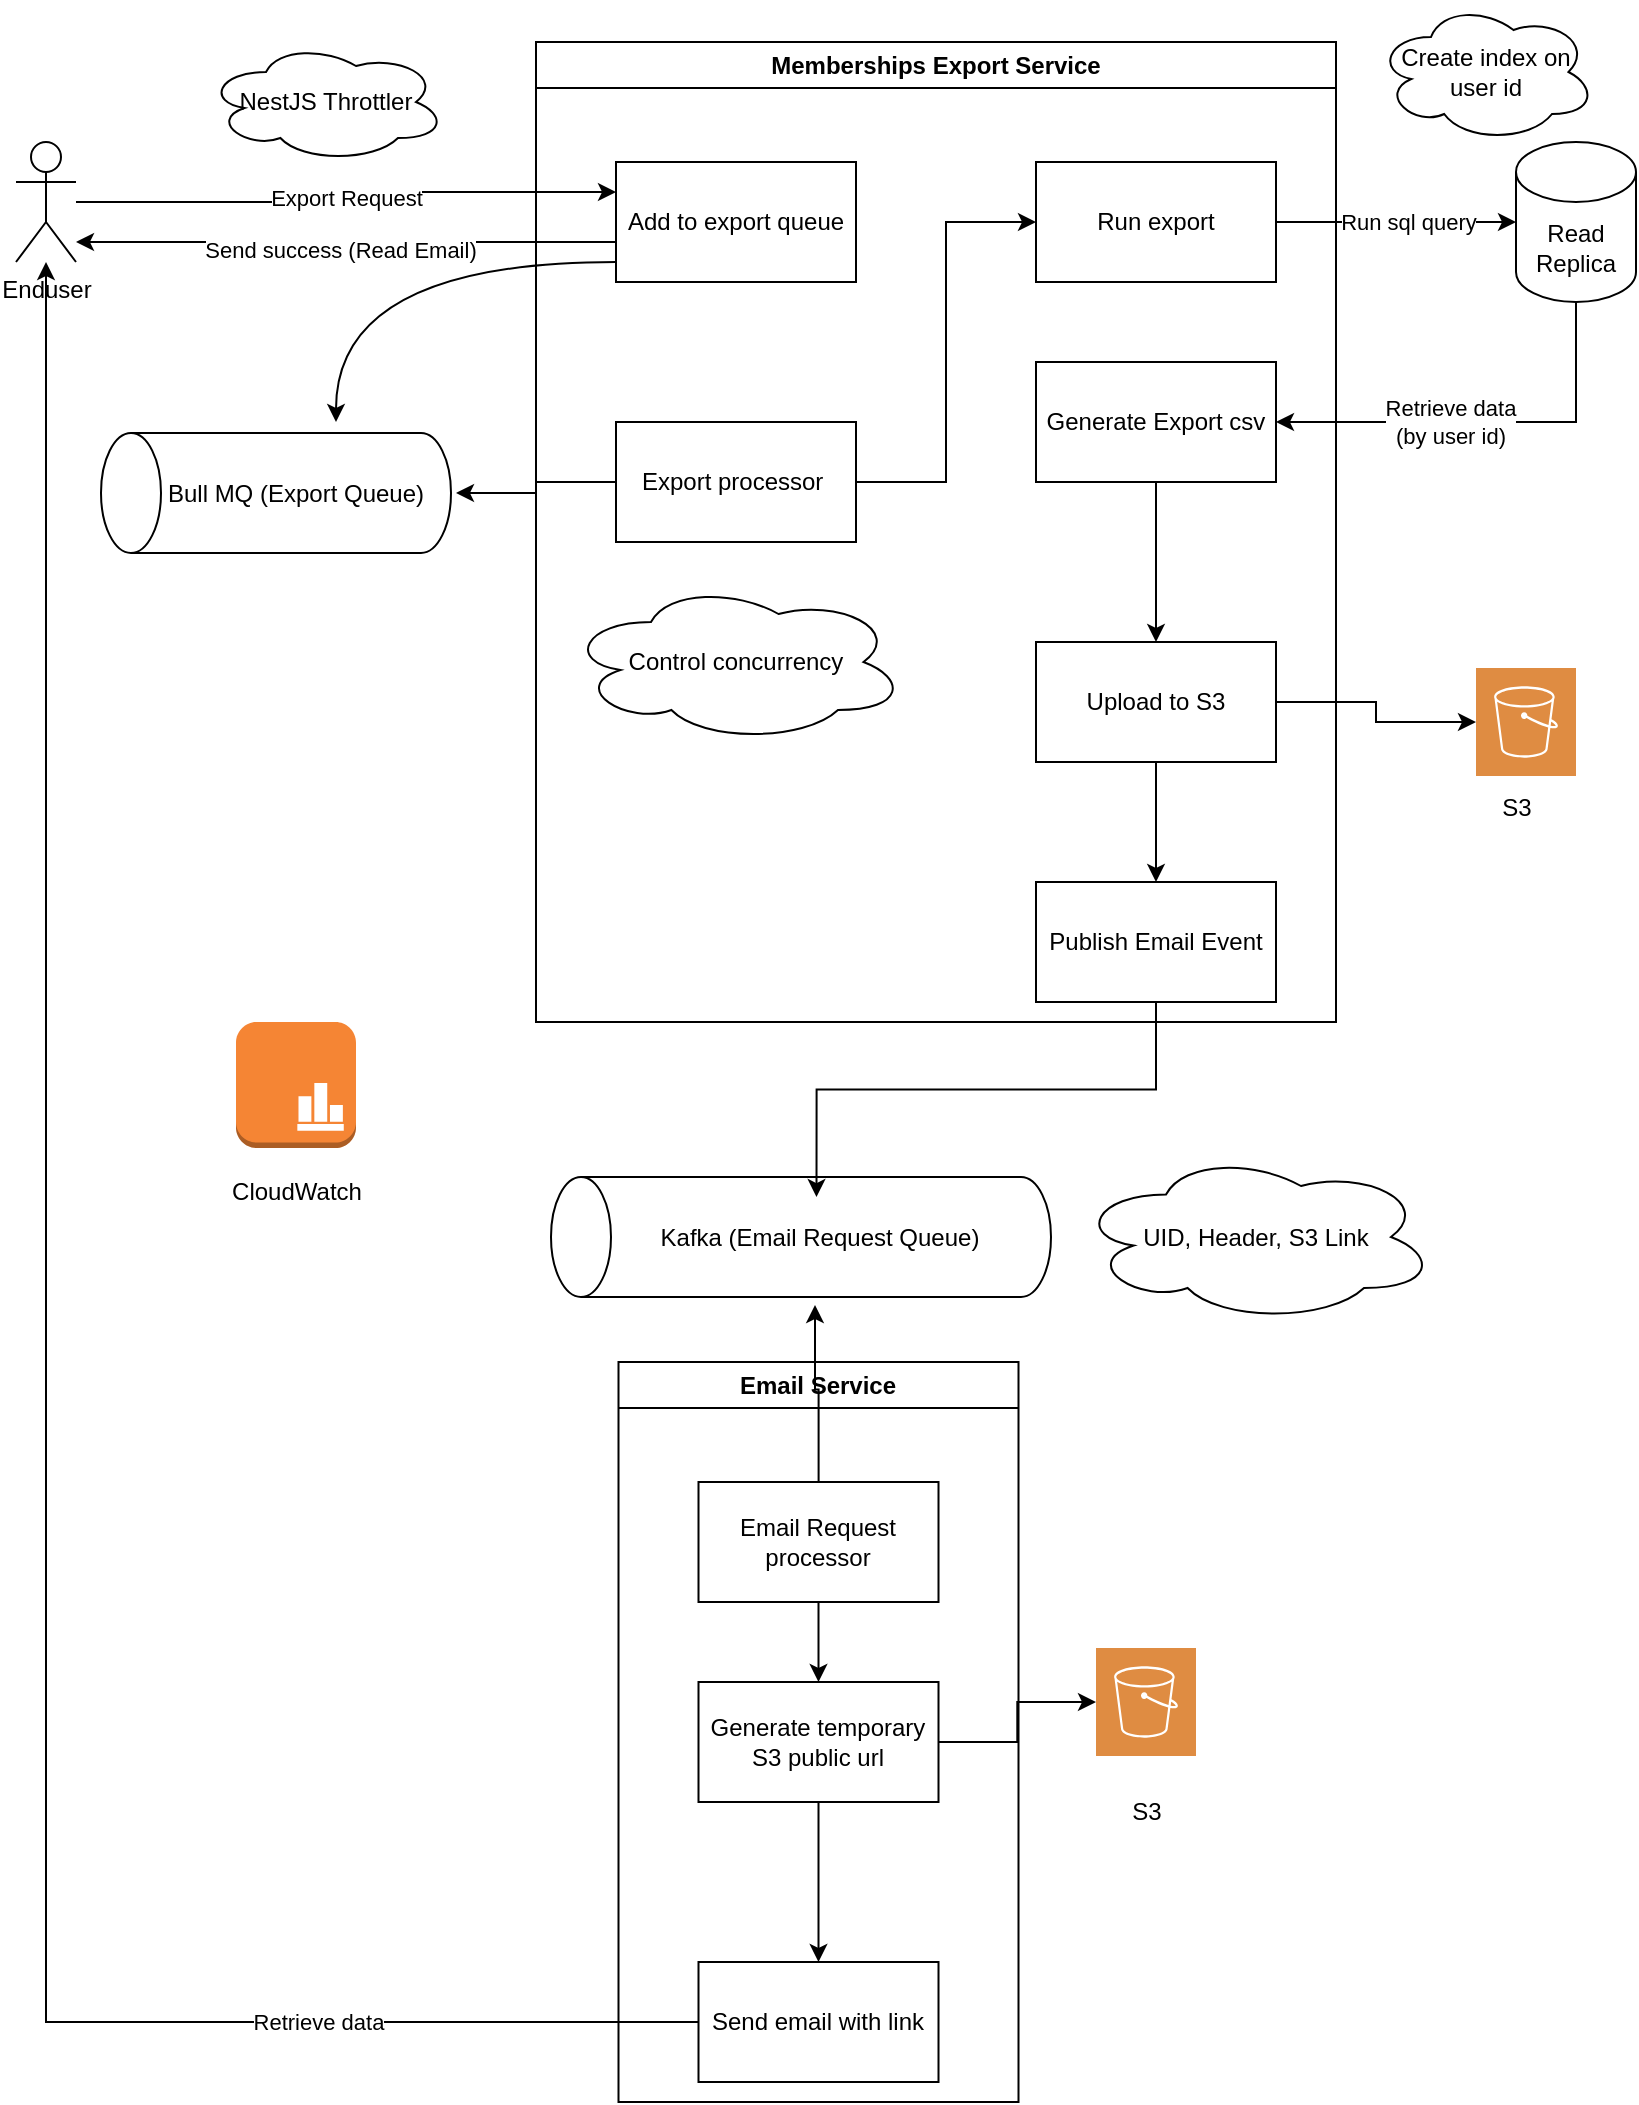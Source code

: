 <mxfile version="27.1.5">
  <diagram name="Page-1" id="jxJpjufu3x6XcI56HUoW">
    <mxGraphModel dx="1418" dy="794" grid="1" gridSize="10" guides="1" tooltips="1" connect="1" arrows="1" fold="1" page="1" pageScale="1" pageWidth="850" pageHeight="1100" math="0" shadow="0">
      <root>
        <mxCell id="0" />
        <mxCell id="1" parent="0" />
        <mxCell id="Xm_-t8C4Ap72i61oew-w-2" value="Export Request" style="edgeStyle=orthogonalEdgeStyle;rounded=0;orthogonalLoop=1;jettySize=auto;html=1;entryX=0;entryY=0.25;entryDx=0;entryDy=0;" parent="1" source="Xm_-t8C4Ap72i61oew-w-3" target="Xm_-t8C4Ap72i61oew-w-14" edge="1">
          <mxGeometry relative="1" as="geometry">
            <mxPoint x="360" y="100" as="targetPoint" />
            <mxPoint as="offset" />
          </mxGeometry>
        </mxCell>
        <mxCell id="Xm_-t8C4Ap72i61oew-w-3" value="Enduser&lt;div&gt;&lt;br&gt;&lt;/div&gt;" style="shape=umlActor;verticalLabelPosition=bottom;verticalAlign=top;html=1;outlineConnect=0;" parent="1" vertex="1">
          <mxGeometry x="20" y="70" width="30" height="60" as="geometry" />
        </mxCell>
        <mxCell id="Xm_-t8C4Ap72i61oew-w-4" style="edgeStyle=orthogonalEdgeStyle;rounded=0;orthogonalLoop=1;jettySize=auto;html=1;entryX=1;entryY=0.5;entryDx=0;entryDy=0;exitX=0.5;exitY=1;exitDx=0;exitDy=0;exitPerimeter=0;" parent="1" source="Xm_-t8C4Ap72i61oew-w-6" target="Xm_-t8C4Ap72i61oew-w-10" edge="1">
          <mxGeometry relative="1" as="geometry">
            <mxPoint x="650.0" y="280.0" as="targetPoint" />
            <Array as="points">
              <mxPoint x="800" y="160" />
              <mxPoint x="800" y="220" />
            </Array>
            <mxPoint x="790.0" y="220.0" as="sourcePoint" />
          </mxGeometry>
        </mxCell>
        <mxCell id="Xm_-t8C4Ap72i61oew-w-5" value="Retrieve data&lt;div&gt;(by user id)&lt;/div&gt;" style="edgeLabel;html=1;align=center;verticalAlign=middle;resizable=0;points=[];" parent="Xm_-t8C4Ap72i61oew-w-4" vertex="1" connectable="0">
          <mxGeometry x="0.317" y="3" relative="1" as="geometry">
            <mxPoint x="15" y="-3" as="offset" />
          </mxGeometry>
        </mxCell>
        <mxCell id="Xm_-t8C4Ap72i61oew-w-6" value="Read Replica" style="shape=cylinder3;whiteSpace=wrap;html=1;boundedLbl=1;backgroundOutline=1;size=15;" parent="1" vertex="1">
          <mxGeometry x="770" y="70" width="60" height="80" as="geometry" />
        </mxCell>
        <mxCell id="Xm_-t8C4Ap72i61oew-w-7" value="Memberships Export Service" style="swimlane;whiteSpace=wrap;html=1;" parent="1" vertex="1">
          <mxGeometry x="280" y="20" width="400" height="490" as="geometry" />
        </mxCell>
        <mxCell id="Xm_-t8C4Ap72i61oew-w-8" value="Run export" style="rounded=0;whiteSpace=wrap;html=1;" parent="Xm_-t8C4Ap72i61oew-w-7" vertex="1">
          <mxGeometry x="250" y="60" width="120" height="60" as="geometry" />
        </mxCell>
        <mxCell id="Xm_-t8C4Ap72i61oew-w-9" value="" style="edgeStyle=orthogonalEdgeStyle;rounded=0;orthogonalLoop=1;jettySize=auto;html=1;" parent="Xm_-t8C4Ap72i61oew-w-7" source="Xm_-t8C4Ap72i61oew-w-10" target="Xm_-t8C4Ap72i61oew-w-12" edge="1">
          <mxGeometry relative="1" as="geometry" />
        </mxCell>
        <mxCell id="Xm_-t8C4Ap72i61oew-w-10" value="Generate Export csv" style="rounded=0;whiteSpace=wrap;html=1;" parent="Xm_-t8C4Ap72i61oew-w-7" vertex="1">
          <mxGeometry x="250" y="160" width="120" height="60" as="geometry" />
        </mxCell>
        <mxCell id="Xm_-t8C4Ap72i61oew-w-11" style="edgeStyle=orthogonalEdgeStyle;rounded=0;orthogonalLoop=1;jettySize=auto;html=1;" parent="Xm_-t8C4Ap72i61oew-w-7" source="Xm_-t8C4Ap72i61oew-w-12" edge="1">
          <mxGeometry relative="1" as="geometry">
            <mxPoint x="310" y="420" as="targetPoint" />
          </mxGeometry>
        </mxCell>
        <mxCell id="Xm_-t8C4Ap72i61oew-w-12" value="Upload to S3" style="whiteSpace=wrap;html=1;rounded=0;" parent="Xm_-t8C4Ap72i61oew-w-7" vertex="1">
          <mxGeometry x="250" y="300" width="120" height="60" as="geometry" />
        </mxCell>
        <mxCell id="Xm_-t8C4Ap72i61oew-w-13" value="Publish Email Event" style="whiteSpace=wrap;html=1;rounded=0;" parent="Xm_-t8C4Ap72i61oew-w-7" vertex="1">
          <mxGeometry x="250" y="420" width="120" height="60" as="geometry" />
        </mxCell>
        <mxCell id="Xm_-t8C4Ap72i61oew-w-14" value="Add to export queue" style="rounded=0;whiteSpace=wrap;html=1;" parent="Xm_-t8C4Ap72i61oew-w-7" vertex="1">
          <mxGeometry x="40" y="60" width="120" height="60" as="geometry" />
        </mxCell>
        <mxCell id="Xm_-t8C4Ap72i61oew-w-15" style="edgeStyle=orthogonalEdgeStyle;rounded=0;orthogonalLoop=1;jettySize=auto;html=1;entryX=0;entryY=0.5;entryDx=0;entryDy=0;" parent="Xm_-t8C4Ap72i61oew-w-7" source="Xm_-t8C4Ap72i61oew-w-16" target="Xm_-t8C4Ap72i61oew-w-8" edge="1">
          <mxGeometry relative="1" as="geometry" />
        </mxCell>
        <mxCell id="Xm_-t8C4Ap72i61oew-w-16" value="Export processor&amp;nbsp;" style="rounded=0;whiteSpace=wrap;html=1;" parent="Xm_-t8C4Ap72i61oew-w-7" vertex="1">
          <mxGeometry x="40" y="190" width="120" height="60" as="geometry" />
        </mxCell>
        <mxCell id="Xm_-t8C4Ap72i61oew-w-17" value="Control concurrency" style="ellipse;shape=cloud;whiteSpace=wrap;html=1;" parent="Xm_-t8C4Ap72i61oew-w-7" vertex="1">
          <mxGeometry x="15" y="270" width="170" height="80" as="geometry" />
        </mxCell>
        <mxCell id="Xm_-t8C4Ap72i61oew-w-18" style="edgeStyle=orthogonalEdgeStyle;rounded=0;orthogonalLoop=1;jettySize=auto;html=1;" parent="1" source="Xm_-t8C4Ap72i61oew-w-8" target="Xm_-t8C4Ap72i61oew-w-6" edge="1">
          <mxGeometry relative="1" as="geometry" />
        </mxCell>
        <mxCell id="Xm_-t8C4Ap72i61oew-w-19" value="Run sql query" style="edgeLabel;html=1;align=center;verticalAlign=middle;resizable=0;points=[];" parent="Xm_-t8C4Ap72i61oew-w-18" vertex="1" connectable="0">
          <mxGeometry x="-0.194" y="-2" relative="1" as="geometry">
            <mxPoint x="17" y="-2" as="offset" />
          </mxGeometry>
        </mxCell>
        <mxCell id="Xm_-t8C4Ap72i61oew-w-20" style="edgeStyle=orthogonalEdgeStyle;rounded=0;orthogonalLoop=1;jettySize=auto;html=1;" parent="1" source="Xm_-t8C4Ap72i61oew-w-14" target="Xm_-t8C4Ap72i61oew-w-3" edge="1">
          <mxGeometry relative="1" as="geometry">
            <Array as="points">
              <mxPoint x="180" y="120" />
              <mxPoint x="180" y="120" />
            </Array>
            <mxPoint x="450" y="130" as="sourcePoint" />
          </mxGeometry>
        </mxCell>
        <mxCell id="Xm_-t8C4Ap72i61oew-w-21" value="Send success (Read Email)" style="edgeLabel;html=1;align=center;verticalAlign=middle;resizable=0;points=[];" parent="Xm_-t8C4Ap72i61oew-w-20" vertex="1" connectable="0">
          <mxGeometry x="0.027" y="4" relative="1" as="geometry">
            <mxPoint as="offset" />
          </mxGeometry>
        </mxCell>
        <mxCell id="Xm_-t8C4Ap72i61oew-w-22" value="Create index on user id" style="ellipse;shape=cloud;whiteSpace=wrap;html=1;" parent="1" vertex="1">
          <mxGeometry x="700" width="110" height="70" as="geometry" />
        </mxCell>
        <mxCell id="Xm_-t8C4Ap72i61oew-w-23" value="" style="sketch=0;pointerEvents=1;shadow=0;dashed=0;html=1;strokeColor=none;fillColor=#DF8C42;labelPosition=center;verticalLabelPosition=bottom;verticalAlign=top;align=center;outlineConnect=0;shape=mxgraph.veeam2.aws_s3;" parent="1" vertex="1">
          <mxGeometry x="750" y="333" width="50" height="54" as="geometry" />
        </mxCell>
        <mxCell id="Xm_-t8C4Ap72i61oew-w-24" style="edgeStyle=orthogonalEdgeStyle;rounded=0;orthogonalLoop=1;jettySize=auto;html=1;" parent="1" source="Xm_-t8C4Ap72i61oew-w-12" target="Xm_-t8C4Ap72i61oew-w-23" edge="1">
          <mxGeometry relative="1" as="geometry" />
        </mxCell>
        <mxCell id="Xm_-t8C4Ap72i61oew-w-25" value="Email Service" style="swimlane;whiteSpace=wrap;html=1;" parent="1" vertex="1">
          <mxGeometry x="321.25" y="680" width="200" height="370" as="geometry" />
        </mxCell>
        <mxCell id="Xm_-t8C4Ap72i61oew-w-26" value="Email Request processor" style="rounded=0;whiteSpace=wrap;html=1;" parent="Xm_-t8C4Ap72i61oew-w-25" vertex="1">
          <mxGeometry x="40" y="60" width="120" height="60" as="geometry" />
        </mxCell>
        <mxCell id="Xm_-t8C4Ap72i61oew-w-27" style="edgeStyle=orthogonalEdgeStyle;rounded=0;orthogonalLoop=1;jettySize=auto;html=1;entryX=0.5;entryY=0;entryDx=0;entryDy=0;" parent="Xm_-t8C4Ap72i61oew-w-25" source="Xm_-t8C4Ap72i61oew-w-28" target="Xm_-t8C4Ap72i61oew-w-29" edge="1">
          <mxGeometry relative="1" as="geometry">
            <mxPoint x="100" y="420" as="targetPoint" />
          </mxGeometry>
        </mxCell>
        <mxCell id="Xm_-t8C4Ap72i61oew-w-28" value="Generate temporary S3 public url" style="whiteSpace=wrap;html=1;rounded=0;" parent="Xm_-t8C4Ap72i61oew-w-25" vertex="1">
          <mxGeometry x="40" y="160" width="120" height="60" as="geometry" />
        </mxCell>
        <mxCell id="Xm_-t8C4Ap72i61oew-w-29" value="Send email with link" style="whiteSpace=wrap;html=1;rounded=0;" parent="Xm_-t8C4Ap72i61oew-w-25" vertex="1">
          <mxGeometry x="40" y="300" width="120" height="60" as="geometry" />
        </mxCell>
        <mxCell id="Xm_-t8C4Ap72i61oew-w-30" style="edgeStyle=orthogonalEdgeStyle;rounded=0;orthogonalLoop=1;jettySize=auto;html=1;exitX=0.5;exitY=1;exitDx=0;exitDy=0;entryX=0.5;entryY=0;entryDx=0;entryDy=0;" parent="Xm_-t8C4Ap72i61oew-w-25" source="Xm_-t8C4Ap72i61oew-w-26" target="Xm_-t8C4Ap72i61oew-w-28" edge="1">
          <mxGeometry relative="1" as="geometry">
            <mxPoint x="99.75" y="150" as="targetPoint" />
            <mxPoint x="100" y="130" as="sourcePoint" />
          </mxGeometry>
        </mxCell>
        <mxCell id="Xm_-t8C4Ap72i61oew-w-31" value="" style="shape=cylinder3;whiteSpace=wrap;html=1;boundedLbl=1;backgroundOutline=1;size=15;rotation=-90;" parent="1" vertex="1">
          <mxGeometry x="382.5" y="492.5" width="60" height="250" as="geometry" />
        </mxCell>
        <mxCell id="Xm_-t8C4Ap72i61oew-w-32" value="Kafka (Email Request Queue)" style="text;html=1;align=center;verticalAlign=middle;whiteSpace=wrap;rounded=0;" parent="1" vertex="1">
          <mxGeometry x="332.5" y="602.5" width="177.5" height="30" as="geometry" />
        </mxCell>
        <mxCell id="Xm_-t8C4Ap72i61oew-w-33" style="edgeStyle=orthogonalEdgeStyle;rounded=0;orthogonalLoop=1;jettySize=auto;html=1;entryX=0.833;entryY=0.531;entryDx=0;entryDy=0;entryPerimeter=0;" parent="1" source="Xm_-t8C4Ap72i61oew-w-13" target="Xm_-t8C4Ap72i61oew-w-31" edge="1">
          <mxGeometry relative="1" as="geometry" />
        </mxCell>
        <mxCell id="Xm_-t8C4Ap72i61oew-w-34" style="edgeStyle=orthogonalEdgeStyle;rounded=0;orthogonalLoop=1;jettySize=auto;html=1;entryX=-0.067;entryY=0.528;entryDx=0;entryDy=0;entryPerimeter=0;" parent="1" source="Xm_-t8C4Ap72i61oew-w-26" target="Xm_-t8C4Ap72i61oew-w-31" edge="1">
          <mxGeometry relative="1" as="geometry" />
        </mxCell>
        <mxCell id="Xm_-t8C4Ap72i61oew-w-35" value="" style="sketch=0;pointerEvents=1;shadow=0;dashed=0;html=1;strokeColor=none;fillColor=#DF8C42;labelPosition=center;verticalLabelPosition=bottom;verticalAlign=top;align=center;outlineConnect=0;shape=mxgraph.veeam2.aws_s3;" parent="1" vertex="1">
          <mxGeometry x="560" y="823" width="50" height="54" as="geometry" />
        </mxCell>
        <mxCell id="Xm_-t8C4Ap72i61oew-w-36" style="edgeStyle=orthogonalEdgeStyle;rounded=0;orthogonalLoop=1;jettySize=auto;html=1;" parent="1" source="Xm_-t8C4Ap72i61oew-w-28" target="Xm_-t8C4Ap72i61oew-w-35" edge="1">
          <mxGeometry relative="1" as="geometry" />
        </mxCell>
        <mxCell id="Xm_-t8C4Ap72i61oew-w-37" style="edgeStyle=orthogonalEdgeStyle;rounded=0;orthogonalLoop=1;jettySize=auto;html=1;" parent="1" source="Xm_-t8C4Ap72i61oew-w-29" target="Xm_-t8C4Ap72i61oew-w-3" edge="1">
          <mxGeometry relative="1" as="geometry" />
        </mxCell>
        <mxCell id="Xm_-t8C4Ap72i61oew-w-38" value="Retrieve data" style="edgeLabel;html=1;align=center;verticalAlign=middle;resizable=0;points=[];" parent="Xm_-t8C4Ap72i61oew-w-37" vertex="1" connectable="0">
          <mxGeometry x="-0.826" y="-1" relative="1" as="geometry">
            <mxPoint x="-86" y="1" as="offset" />
          </mxGeometry>
        </mxCell>
        <mxCell id="Xm_-t8C4Ap72i61oew-w-39" value="NestJS Throttler" style="ellipse;shape=cloud;whiteSpace=wrap;html=1;" parent="1" vertex="1">
          <mxGeometry x="115" y="20" width="120" height="60" as="geometry" />
        </mxCell>
        <mxCell id="Xm_-t8C4Ap72i61oew-w-40" value="UID, Header, S3 Link" style="ellipse;shape=cloud;whiteSpace=wrap;html=1;" parent="1" vertex="1">
          <mxGeometry x="550" y="575" width="180" height="85" as="geometry" />
        </mxCell>
        <mxCell id="Xm_-t8C4Ap72i61oew-w-41" value="" style="shape=cylinder3;whiteSpace=wrap;html=1;boundedLbl=1;backgroundOutline=1;size=15;rotation=-90;" parent="1" vertex="1">
          <mxGeometry x="120" y="158" width="60" height="175" as="geometry" />
        </mxCell>
        <mxCell id="Xm_-t8C4Ap72i61oew-w-42" value="Bull MQ (Export Queue)" style="text;html=1;align=center;verticalAlign=middle;whiteSpace=wrap;rounded=0;" parent="1" vertex="1">
          <mxGeometry x="80" y="230.5" width="160" height="30" as="geometry" />
        </mxCell>
        <mxCell id="Xm_-t8C4Ap72i61oew-w-43" style="edgeStyle=orthogonalEdgeStyle;rounded=0;orthogonalLoop=1;jettySize=auto;html=1;curved=1;" parent="1" source="Xm_-t8C4Ap72i61oew-w-14" edge="1">
          <mxGeometry relative="1" as="geometry">
            <mxPoint x="180" y="210" as="targetPoint" />
            <Array as="points">
              <mxPoint x="180" y="130" />
            </Array>
          </mxGeometry>
        </mxCell>
        <mxCell id="Xm_-t8C4Ap72i61oew-w-44" style="edgeStyle=orthogonalEdgeStyle;rounded=0;orthogonalLoop=1;jettySize=auto;html=1;" parent="1" source="Xm_-t8C4Ap72i61oew-w-16" target="Xm_-t8C4Ap72i61oew-w-42" edge="1">
          <mxGeometry relative="1" as="geometry" />
        </mxCell>
        <mxCell id="Xm_-t8C4Ap72i61oew-w-45" value="" style="outlineConnect=0;dashed=0;verticalLabelPosition=bottom;verticalAlign=top;align=center;html=1;shape=mxgraph.aws3.instance_with_cloudwatch;fillColor=#F58534;gradientColor=none;" parent="1" vertex="1">
          <mxGeometry x="130" y="510" width="60" height="63" as="geometry" />
        </mxCell>
        <mxCell id="Xm_-t8C4Ap72i61oew-w-46" value="CloudWatch" style="text;html=1;align=center;verticalAlign=middle;resizable=0;points=[];autosize=1;strokeColor=none;fillColor=none;" parent="1" vertex="1">
          <mxGeometry x="115" y="580" width="90" height="30" as="geometry" />
        </mxCell>
        <mxCell id="Xm_-t8C4Ap72i61oew-w-49" value="S3" style="text;html=1;align=center;verticalAlign=middle;resizable=0;points=[];autosize=1;strokeColor=none;fillColor=none;" parent="1" vertex="1">
          <mxGeometry x="750" y="388" width="40" height="30" as="geometry" />
        </mxCell>
        <mxCell id="Xm_-t8C4Ap72i61oew-w-52" value="S3" style="text;html=1;align=center;verticalAlign=middle;resizable=0;points=[];autosize=1;strokeColor=none;fillColor=none;" parent="1" vertex="1">
          <mxGeometry x="565" y="890" width="40" height="30" as="geometry" />
        </mxCell>
      </root>
    </mxGraphModel>
  </diagram>
</mxfile>
